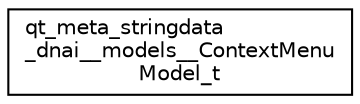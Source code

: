 digraph "Graphical Class Hierarchy"
{
  edge [fontname="Helvetica",fontsize="10",labelfontname="Helvetica",labelfontsize="10"];
  node [fontname="Helvetica",fontsize="10",shape=record];
  rankdir="LR";
  Node1 [label="qt_meta_stringdata\l_dnai__models__ContextMenu\lModel_t",height=0.2,width=0.4,color="black", fillcolor="white", style="filled",URL="$structqt__meta__stringdata__dnai____models_____context_menu_model__t.html"];
}
